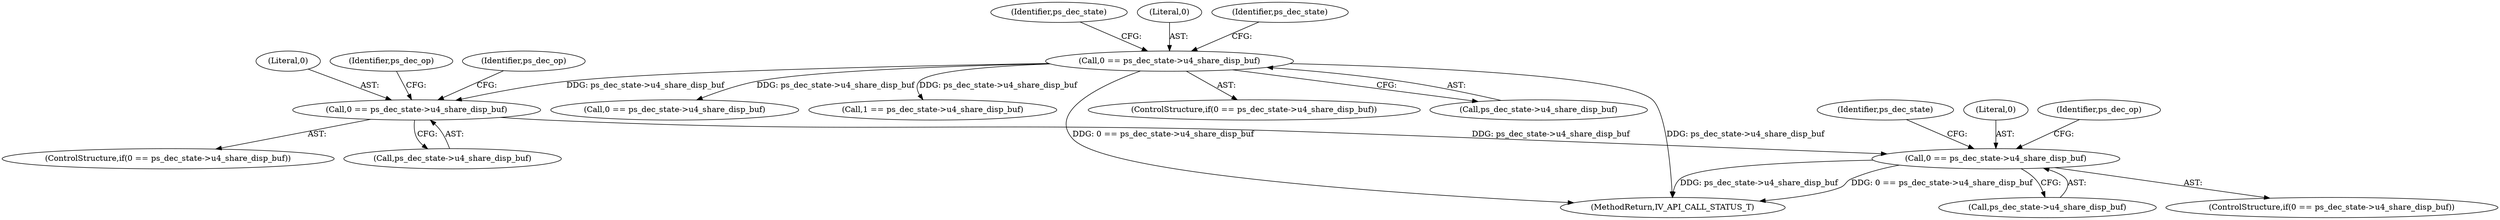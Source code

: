 digraph "0_Android_a86eb798d077b9b25c8f8c77e3c02c2f287c1ce7@pointer" {
"1000744" [label="(Call,0 == ps_dec_state->u4_share_disp_buf)"];
"1000520" [label="(Call,0 == ps_dec_state->u4_share_disp_buf)"];
"1000188" [label="(Call,0 == ps_dec_state->u4_share_disp_buf)"];
"1000760" [label="(Identifier,ps_dec_op)"];
"1000744" [label="(Call,0 == ps_dec_state->u4_share_disp_buf)"];
"1001689" [label="(MethodReturn,IV_API_CALL_STATUS_T)"];
"1000519" [label="(ControlStructure,if(0 == ps_dec_state->u4_share_disp_buf))"];
"1000197" [label="(Identifier,ps_dec_state)"];
"1000751" [label="(Identifier,ps_dec_state)"];
"1000189" [label="(Literal,0)"];
"1000241" [label="(Identifier,ps_dec_state)"];
"1000745" [label="(Literal,0)"];
"1000190" [label="(Call,ps_dec_state->u4_share_disp_buf)"];
"1000746" [label="(Call,ps_dec_state->u4_share_disp_buf)"];
"1000521" [label="(Literal,0)"];
"1001562" [label="(Call,0 == ps_dec_state->u4_share_disp_buf)"];
"1001144" [label="(Call,1 == ps_dec_state->u4_share_disp_buf)"];
"1000520" [label="(Call,0 == ps_dec_state->u4_share_disp_buf)"];
"1000188" [label="(Call,0 == ps_dec_state->u4_share_disp_buf)"];
"1000522" [label="(Call,ps_dec_state->u4_share_disp_buf)"];
"1000187" [label="(ControlStructure,if(0 == ps_dec_state->u4_share_disp_buf))"];
"1000586" [label="(Identifier,ps_dec_op)"];
"1000530" [label="(Identifier,ps_dec_op)"];
"1000743" [label="(ControlStructure,if(0 == ps_dec_state->u4_share_disp_buf))"];
"1000744" -> "1000743"  [label="AST: "];
"1000744" -> "1000746"  [label="CFG: "];
"1000745" -> "1000744"  [label="AST: "];
"1000746" -> "1000744"  [label="AST: "];
"1000751" -> "1000744"  [label="CFG: "];
"1000760" -> "1000744"  [label="CFG: "];
"1000744" -> "1001689"  [label="DDG: 0 == ps_dec_state->u4_share_disp_buf"];
"1000744" -> "1001689"  [label="DDG: ps_dec_state->u4_share_disp_buf"];
"1000520" -> "1000744"  [label="DDG: ps_dec_state->u4_share_disp_buf"];
"1000520" -> "1000519"  [label="AST: "];
"1000520" -> "1000522"  [label="CFG: "];
"1000521" -> "1000520"  [label="AST: "];
"1000522" -> "1000520"  [label="AST: "];
"1000530" -> "1000520"  [label="CFG: "];
"1000586" -> "1000520"  [label="CFG: "];
"1000188" -> "1000520"  [label="DDG: ps_dec_state->u4_share_disp_buf"];
"1000188" -> "1000187"  [label="AST: "];
"1000188" -> "1000190"  [label="CFG: "];
"1000189" -> "1000188"  [label="AST: "];
"1000190" -> "1000188"  [label="AST: "];
"1000197" -> "1000188"  [label="CFG: "];
"1000241" -> "1000188"  [label="CFG: "];
"1000188" -> "1001689"  [label="DDG: 0 == ps_dec_state->u4_share_disp_buf"];
"1000188" -> "1001689"  [label="DDG: ps_dec_state->u4_share_disp_buf"];
"1000188" -> "1001144"  [label="DDG: ps_dec_state->u4_share_disp_buf"];
"1000188" -> "1001562"  [label="DDG: ps_dec_state->u4_share_disp_buf"];
}
